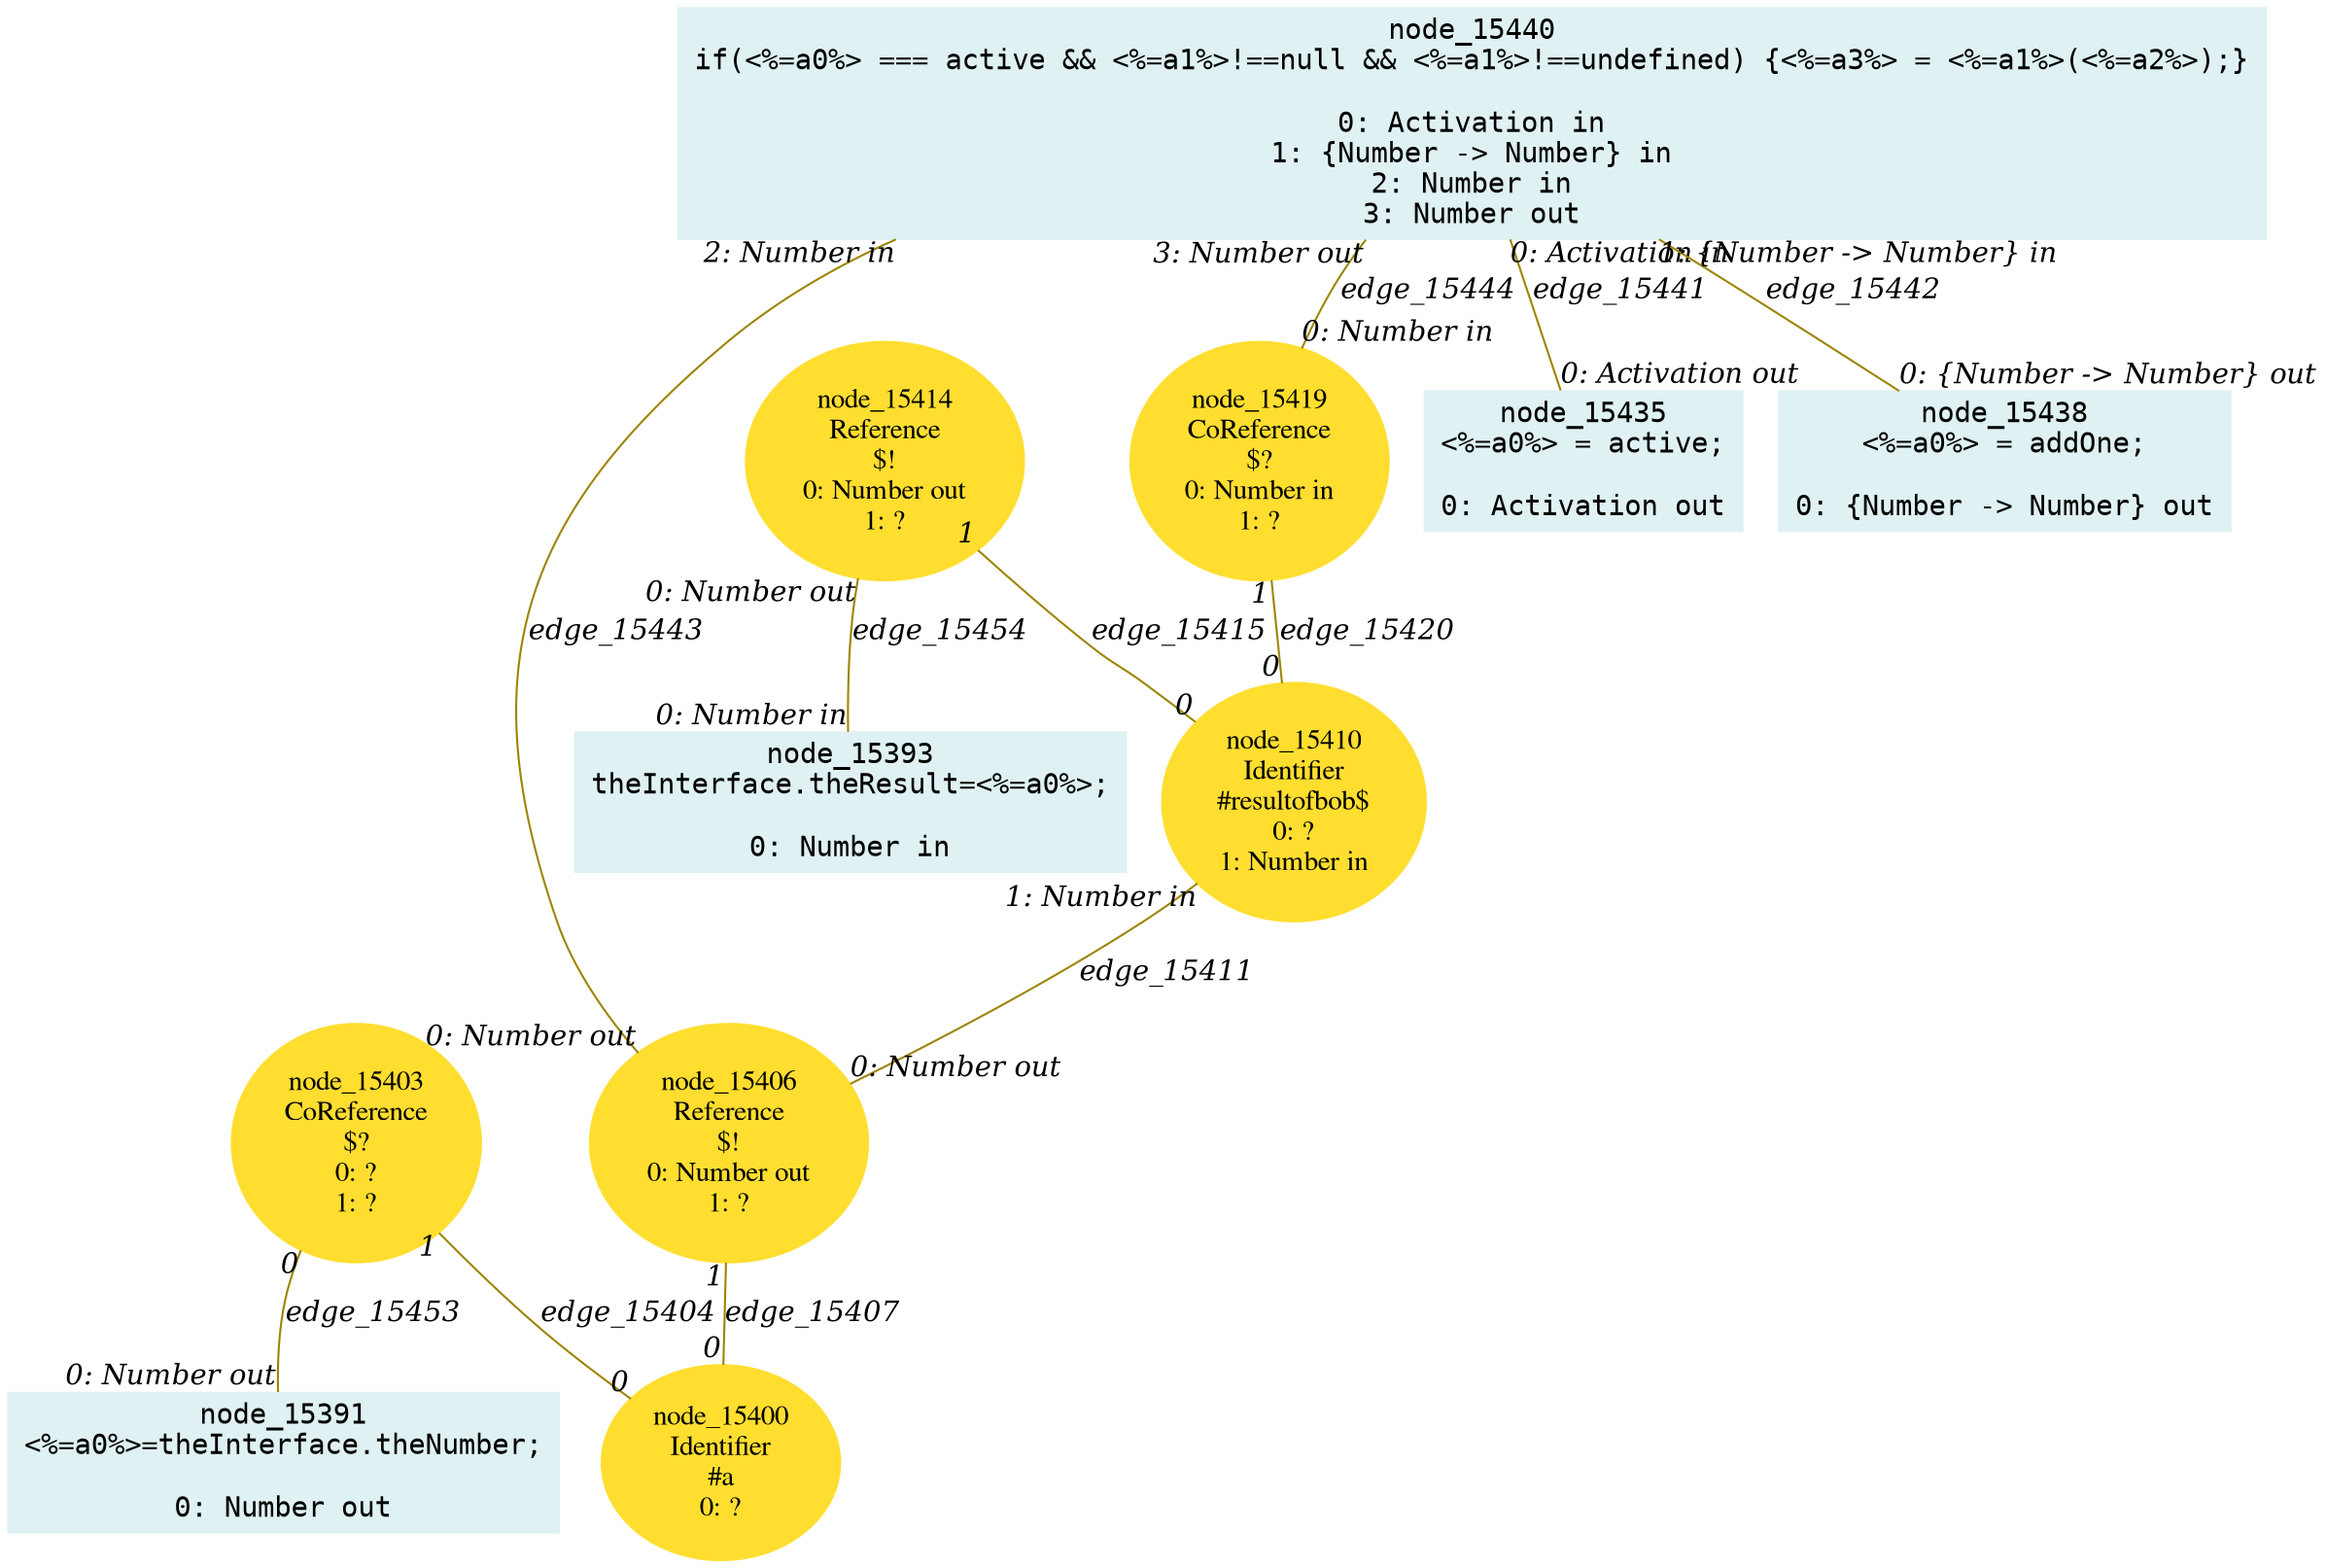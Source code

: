 digraph g{node_15391 [shape="box", style="filled", color="#dff1f2", fontname="Courier", label="node_15391
<%=a0%>=theInterface.theNumber;

0: Number out" ]
node_15393 [shape="box", style="filled", color="#dff1f2", fontname="Courier", label="node_15393
theInterface.theResult=<%=a0%>;

0: Number in" ]
node_15400 [shape="ellipse", style="filled", color="#ffde2f", fontname="Times", label="node_15400
Identifier
#a
0: ?" ]
node_15403 [shape="ellipse", style="filled", color="#ffde2f", fontname="Times", label="node_15403
CoReference
$?
0: ?
1: ?" ]
node_15406 [shape="ellipse", style="filled", color="#ffde2f", fontname="Times", label="node_15406
Reference
$!
0: Number out
1: ?" ]
node_15410 [shape="ellipse", style="filled", color="#ffde2f", fontname="Times", label="node_15410
Identifier
#resultofbob$
0: ?
1: Number in" ]
node_15414 [shape="ellipse", style="filled", color="#ffde2f", fontname="Times", label="node_15414
Reference
$!
0: Number out
1: ?" ]
node_15419 [shape="ellipse", style="filled", color="#ffde2f", fontname="Times", label="node_15419
CoReference
$?
0: Number in
1: ?" ]
node_15435 [shape="box", style="filled", color="#dff1f2", fontname="Courier", label="node_15435
<%=a0%> = active;

0: Activation out" ]
node_15438 [shape="box", style="filled", color="#dff1f2", fontname="Courier", label="node_15438
<%=a0%> = addOne;

0: {Number -> Number} out" ]
node_15440 [shape="box", style="filled", color="#dff1f2", fontname="Courier", label="node_15440
if(<%=a0%> === active && <%=a1%>!==null && <%=a1%>!==undefined) {<%=a3%> = <%=a1%>(<%=a2%>);}

0: Activation in
1: {Number -> Number} in
2: Number in
3: Number out" ]
node_15403 -> node_15400 [dir=none, arrowHead=none, fontname="Times-Italic", arrowsize=1, color="#9d8400", label="edge_15404",  headlabel="0", taillabel="1" ]
node_15406 -> node_15400 [dir=none, arrowHead=none, fontname="Times-Italic", arrowsize=1, color="#9d8400", label="edge_15407",  headlabel="0", taillabel="1" ]
node_15410 -> node_15406 [dir=none, arrowHead=none, fontname="Times-Italic", arrowsize=1, color="#9d8400", label="edge_15411",  headlabel="0: Number out", taillabel="1: Number in" ]
node_15414 -> node_15410 [dir=none, arrowHead=none, fontname="Times-Italic", arrowsize=1, color="#9d8400", label="edge_15415",  headlabel="0", taillabel="1" ]
node_15419 -> node_15410 [dir=none, arrowHead=none, fontname="Times-Italic", arrowsize=1, color="#9d8400", label="edge_15420",  headlabel="0", taillabel="1" ]
node_15440 -> node_15435 [dir=none, arrowHead=none, fontname="Times-Italic", arrowsize=1, color="#9d8400", label="edge_15441",  headlabel="0: Activation out", taillabel="0: Activation in" ]
node_15440 -> node_15438 [dir=none, arrowHead=none, fontname="Times-Italic", arrowsize=1, color="#9d8400", label="edge_15442",  headlabel="0: {Number -> Number} out", taillabel="1: {Number -> Number} in" ]
node_15440 -> node_15406 [dir=none, arrowHead=none, fontname="Times-Italic", arrowsize=1, color="#9d8400", label="edge_15443",  headlabel="0: Number out", taillabel="2: Number in" ]
node_15440 -> node_15419 [dir=none, arrowHead=none, fontname="Times-Italic", arrowsize=1, color="#9d8400", label="edge_15444",  headlabel="0: Number in", taillabel="3: Number out" ]
node_15403 -> node_15391 [dir=none, arrowHead=none, fontname="Times-Italic", arrowsize=1, color="#9d8400", label="edge_15453",  headlabel="0: Number out", taillabel="0" ]
node_15414 -> node_15393 [dir=none, arrowHead=none, fontname="Times-Italic", arrowsize=1, color="#9d8400", label="edge_15454",  headlabel="0: Number in", taillabel="0: Number out" ]
}